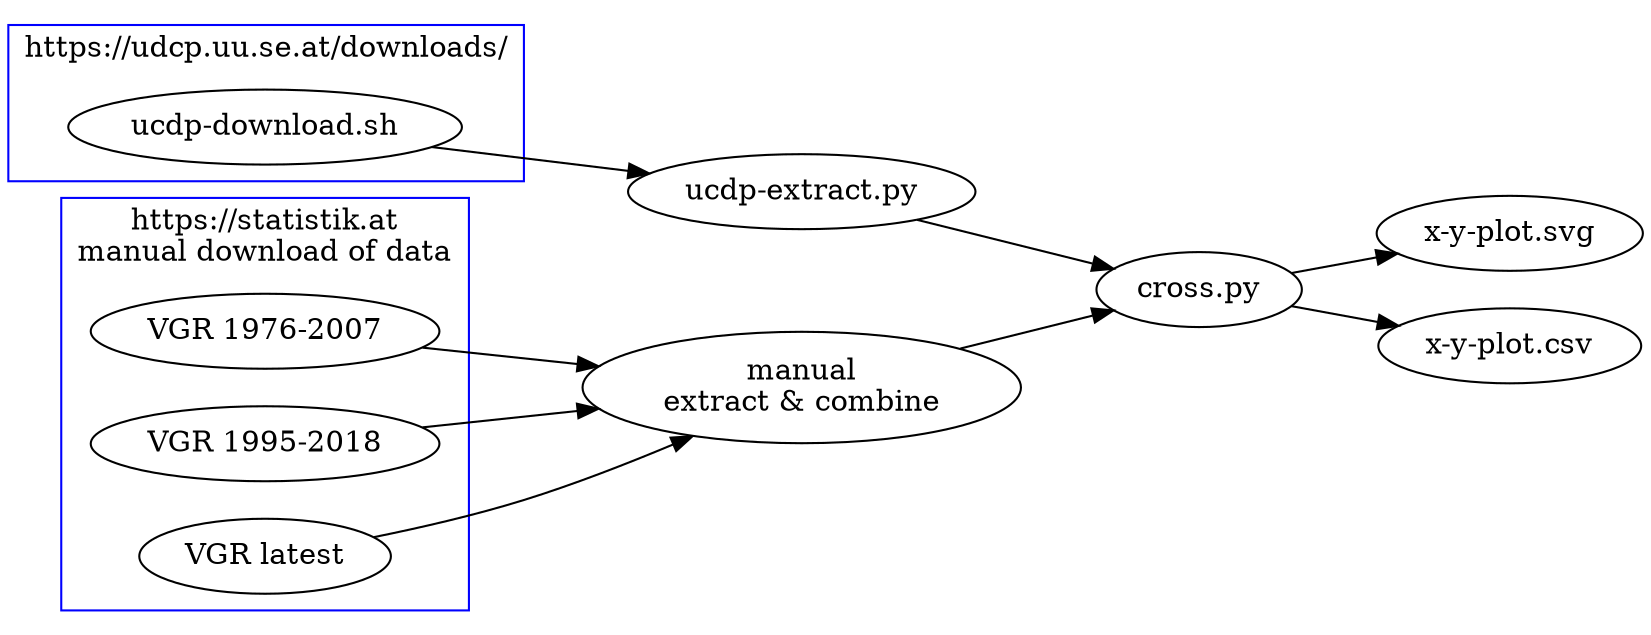 digraph G {
    compound = true;
    rankdir = "LR";

    subgraph cluster_sub1 {
        label = "https://udcp.uu.se.at/downloads/";
        color=blue;
        download_ucdp [label="ucdp-download.sh"];
    }

    download_ucdp -> extract_ucdp;
    
    extract_ucdp [label="ucdp-extract.py"];

    combine [label="manual\nextract & combine"]

    extract_ucdp -> cross

    subgraph cluster_sub2 {
        label = "https://statistik.at\nmanual download of data";
        color=blue;
        sna_at_1 [label="VGR 1976-2007"];
        sna_at_2 [label="VGR 1995-2018"];
        sna_at_3 [label="VGR latest"];
    }
    sna_at_1 -> combine;
    sna_at_2 -> combine;
    sna_at_3 -> combine;

    combine -> cross

    cross -> "x-y-plot.svg"
    cross -> "x-y-plot.csv"

    cross [label="cross.py"];
}
